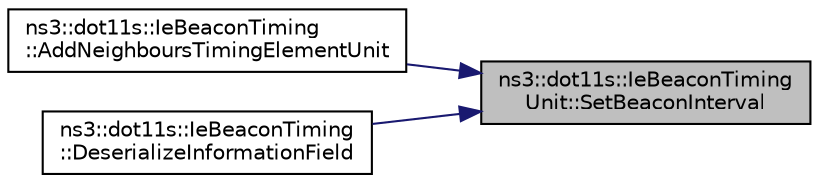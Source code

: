digraph "ns3::dot11s::IeBeaconTimingUnit::SetBeaconInterval"
{
 // LATEX_PDF_SIZE
  edge [fontname="Helvetica",fontsize="10",labelfontname="Helvetica",labelfontsize="10"];
  node [fontname="Helvetica",fontsize="10",shape=record];
  rankdir="RL";
  Node1 [label="ns3::dot11s::IeBeaconTiming\lUnit::SetBeaconInterval",height=0.2,width=0.4,color="black", fillcolor="grey75", style="filled", fontcolor="black",tooltip="Set beacon interval value."];
  Node1 -> Node2 [dir="back",color="midnightblue",fontsize="10",style="solid",fontname="Helvetica"];
  Node2 [label="ns3::dot11s::IeBeaconTiming\l::AddNeighboursTimingElementUnit",height=0.2,width=0.4,color="black", fillcolor="white", style="filled",URL="$classns3_1_1dot11s_1_1_ie_beacon_timing.html#a35cd08748c0be3e098a50f4fa870f74f",tooltip="Add neighbors timing element unit."];
  Node1 -> Node3 [dir="back",color="midnightblue",fontsize="10",style="solid",fontname="Helvetica"];
  Node3 [label="ns3::dot11s::IeBeaconTiming\l::DeserializeInformationField",height=0.2,width=0.4,color="black", fillcolor="white", style="filled",URL="$classns3_1_1dot11s_1_1_ie_beacon_timing.html#a5149f425c361a13f0b17083b71d46959",tooltip="Deserialize information (i.e., the body of the IE, not including the Element ID and length octets)"];
}

